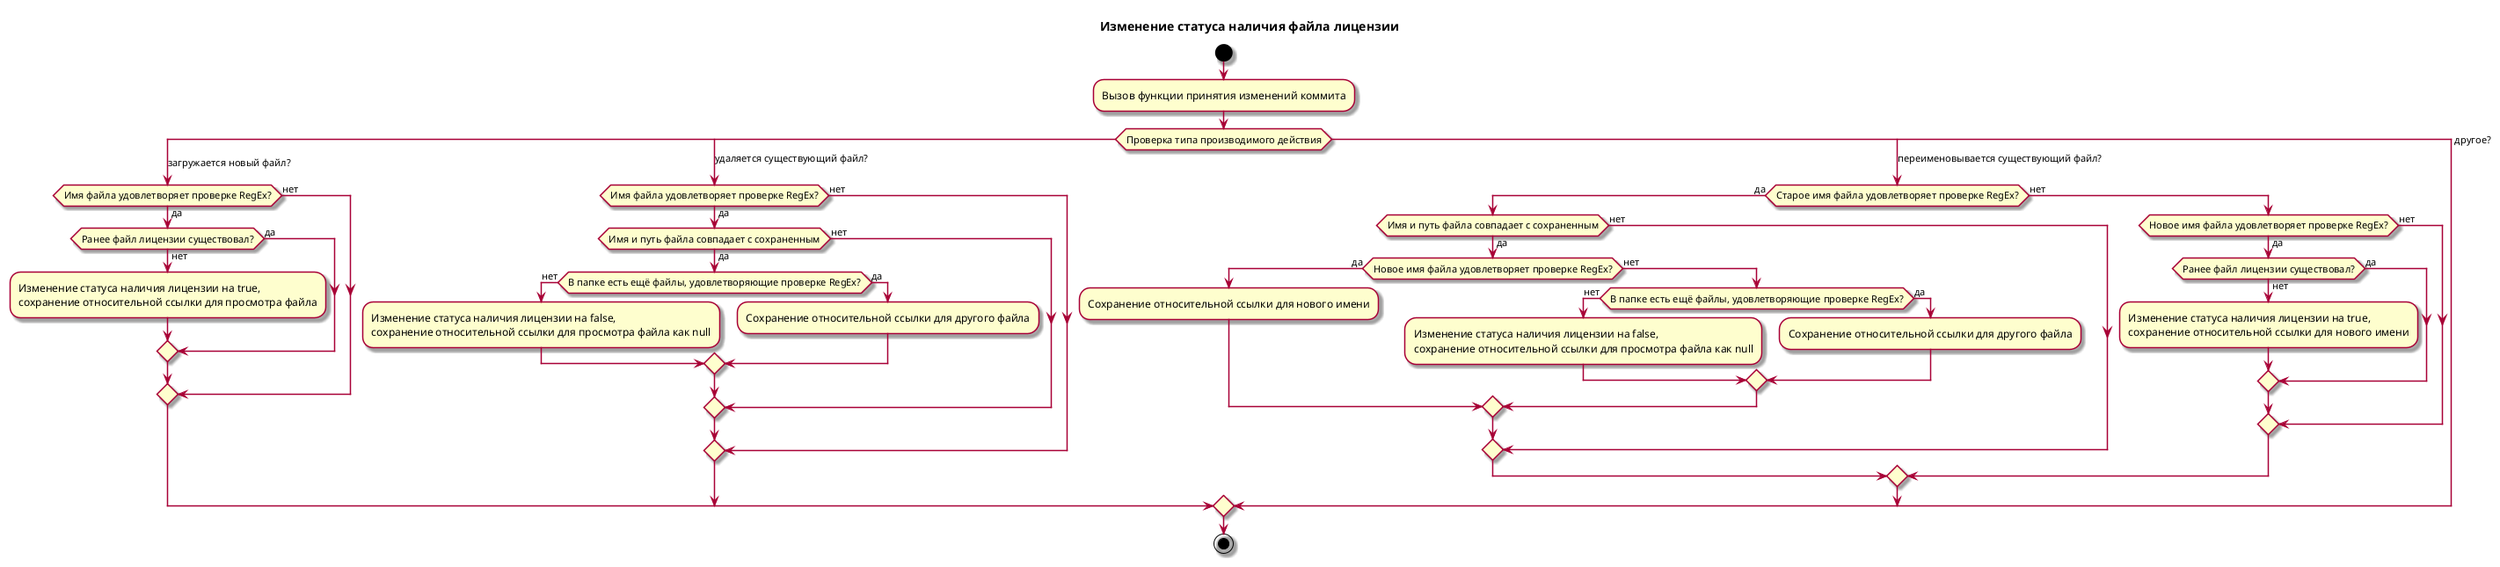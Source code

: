 @startuml name "commitFile"
skin rose
title Изменение статуса наличия файла лицензии

start

:Вызов функции принятия изменений коммита;

switch (Проверка типа производимого действия)
case (загружается новый файл?)
    if (Имя файла удовлетворяет проверке RegEx?) then (да)
      if (Ранее файл лицензии существовал?) then (нет)
      :Изменение статуса наличия лицензии на true,
      сохранение относительной ссылки для просмотра файла;
      else (да)
      endif
    else (нет)
    endif
case (удаляется существующий файл?)
    if (Имя файла удовлетворяет проверке RegEx?) then (да)
      if (Имя и путь файла совпадает с сохраненным) then (да)
        if (В папке есть ещё файлы, удовлетворяющие проверке RegEx?) then (нет)
          :Изменение статуса наличия лицензии на false,
          сохранение относительной ссылки для просмотра файла как null;
        else (да)
          :Cохранение относительной ссылки для другого файла;    
        endif
      else (нет)
      endif      
    else (нет)
    endif
case (переименовывается существующий файл?)
    if (Старое имя файла удовлетворяет проверке RegEx?) then (да)
      if (Имя и путь файла совпадает с сохраненным) then (да)
        if (Новое имя файла удовлетворяет проверке RegEx?) then (да)
          :Cохранение относительной ссылки для нового имени;
        else (нет)
          if (В папке есть ещё файлы, удовлетворяющие проверке RegEx?) then (нет)
            :Изменение статуса наличия лицензии на false,
            сохранение относительной ссылки для просмотра файла как null;
          else (да)
            :Cохранение относительной ссылки для другого файла;    
          endif
        endif
      else (нет)
      endif
    else (нет)
      if (Новое имя файла удовлетворяет проверке RegEx?) then (да)
           if (Ранее файл лицензии существовал?) then (нет)
            :Изменение статуса наличия лицензии на true,
            cохранение относительной ссылки для нового имени;
          else (да)
          endif
      else (нет)
      endif
    endif
case (другое?)
endswitch
stop

@enduml